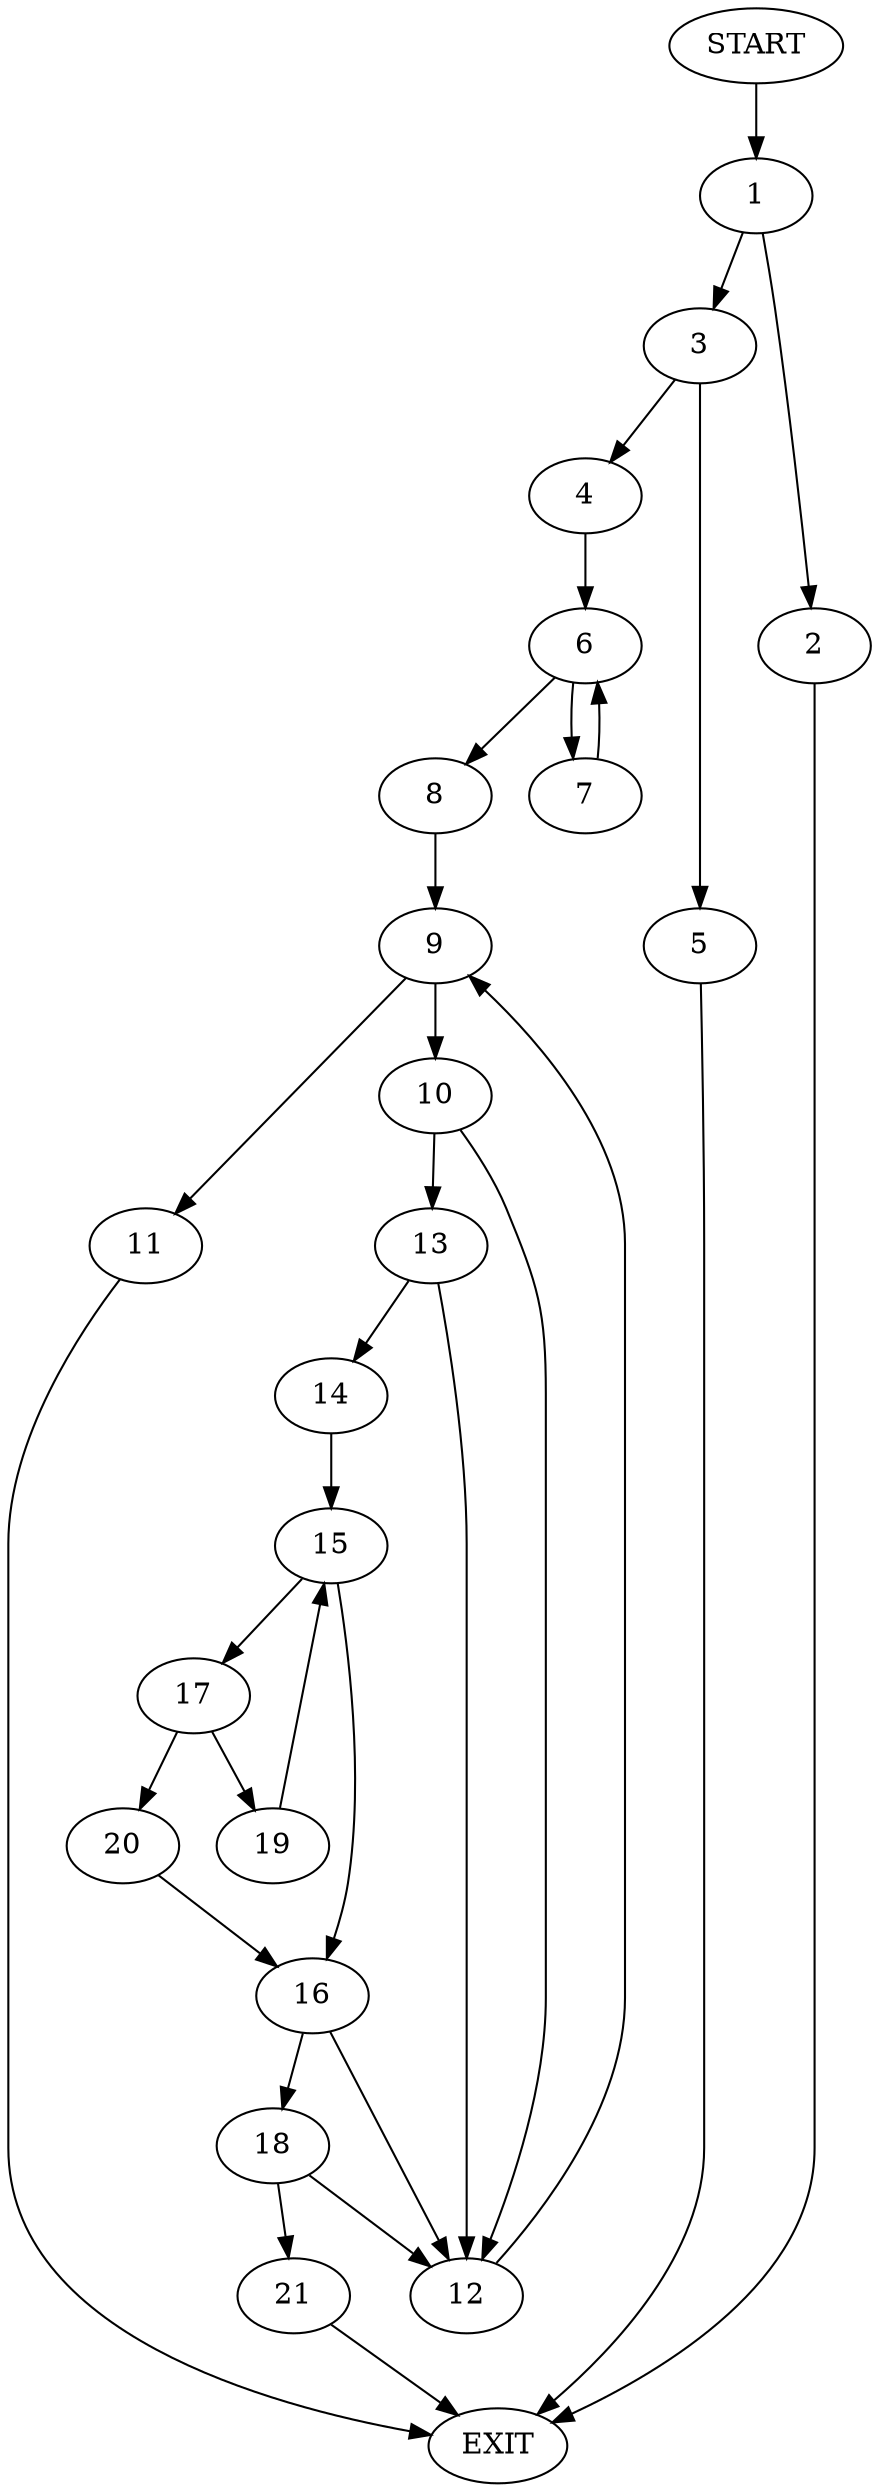 digraph {
0 [label="START"]
22 [label="EXIT"]
0 -> 1
1 -> 2
1 -> 3
2 -> 22
3 -> 4
3 -> 5
5 -> 22
4 -> 6
6 -> 7
6 -> 8
8 -> 9
7 -> 6
9 -> 10
9 -> 11
11 -> 22
10 -> 12
10 -> 13
13 -> 14
13 -> 12
12 -> 9
14 -> 15
15 -> 16
15 -> 17
16 -> 18
16 -> 12
17 -> 19
17 -> 20
20 -> 16
19 -> 15
18 -> 21
18 -> 12
21 -> 22
}
